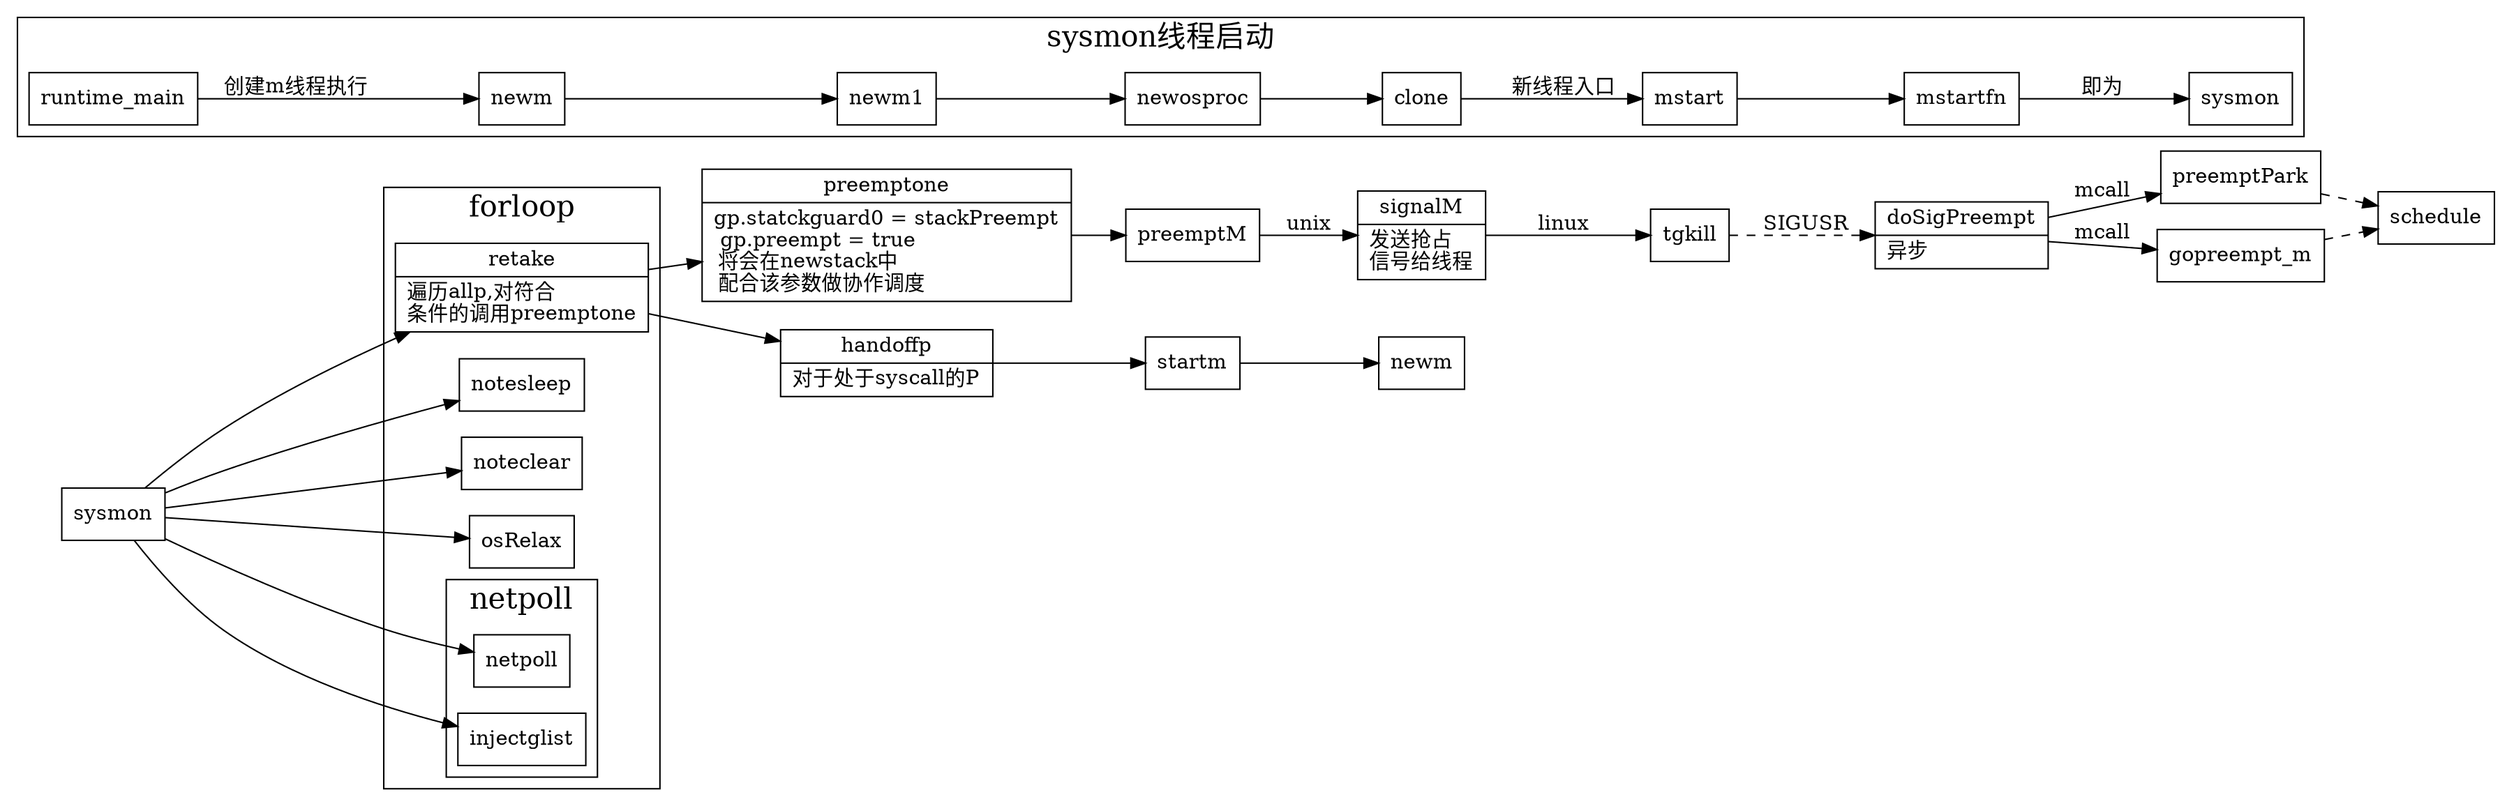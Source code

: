 digraph sysmon {
  node[shape=box];
  newrank=true;
  rankdir=LR;
  retake[shape="record";
    label="{{
      retake|
        遍历allp,对符合\l条件的调用preemptone\l
    }}";
  ];
  preemptone[shape="record";
    label="{{
      preemptone|
        gp.statckguard0 = stackPreempt\l
        gp.preempt = true\l
        将会在newstack中\l 
        配合该参数做协作调度\l
    }}";
  ];
  subgraph cluster_sysmon {
    graph[label="sysmon线程启动";fontsize=20;];
    runtime_main -> newm [label="创建m线程执行"];
    newm -> newm1 -> newosproc -> clone
    clone -> mstart[label="新线程入口"];
    mstart -> mstartfn;
    mstartfn -> sysmon[label="即为"];
  };
  fn_sysmon[label="sysmon"]
  subgraph cluster_forloop{
    graph[label="forloop";fontsize=20;];
    notesleep;
    noteclear;
    retake;
    osRelax;
    subgraph cluster_netpoll {
      graph[label="netpoll";fontsize=20;];
      netpoll;
      injectglist;
    }
  }
  fn_sysmon -> {
    notesleep;
    noteclear;
    retake;
    netpoll;
    injectglist;
    osRelax;
  }
  handoffp[shape="record";
    label="{{
      handoffp|
        对于处于syscall的P\l
    }}";
  ];

  retake -> {
    handoffp;
    preemptone;
  }
  preemptone -> preemptM;
  preemptM -> signalM[label="unix"];
  signalM[shape="record";
    label="{{
      signalM|
        发送抢占\l信号给线程\l
    }}";
  ];
  doSigPreempt[shape="record";
    label="{{
      doSigPreempt|
        异步\l
    }}";
  ];
  signalM -> tgkill[label="linux"];
  tgkill -> doSigPreempt[label="SIGUSR", style=dashed]
  doSigPreempt -> {preemptPark, gopreempt_m}[label="mcall"];
  {preemptPark, gopreempt_m} -> schedule[style=dashed];
  newm2[label="newm"];
  handoffp -> startm -> newm2;
}
